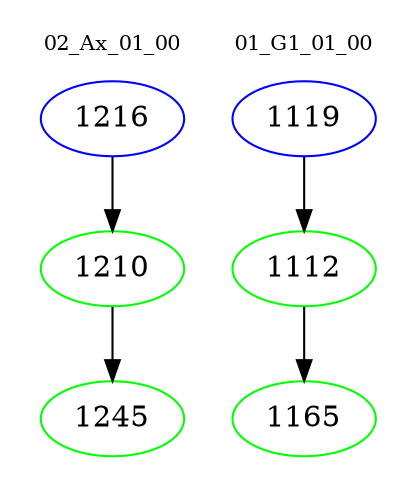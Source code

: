 digraph{
subgraph cluster_0 {
color = white
label = "02_Ax_01_00";
fontsize=10;
T0_1216 [label="1216", color="blue"]
T0_1216 -> T0_1210 [color="black"]
T0_1210 [label="1210", color="green"]
T0_1210 -> T0_1245 [color="black"]
T0_1245 [label="1245", color="green"]
}
subgraph cluster_1 {
color = white
label = "01_G1_01_00";
fontsize=10;
T1_1119 [label="1119", color="blue"]
T1_1119 -> T1_1112 [color="black"]
T1_1112 [label="1112", color="green"]
T1_1112 -> T1_1165 [color="black"]
T1_1165 [label="1165", color="green"]
}
}
